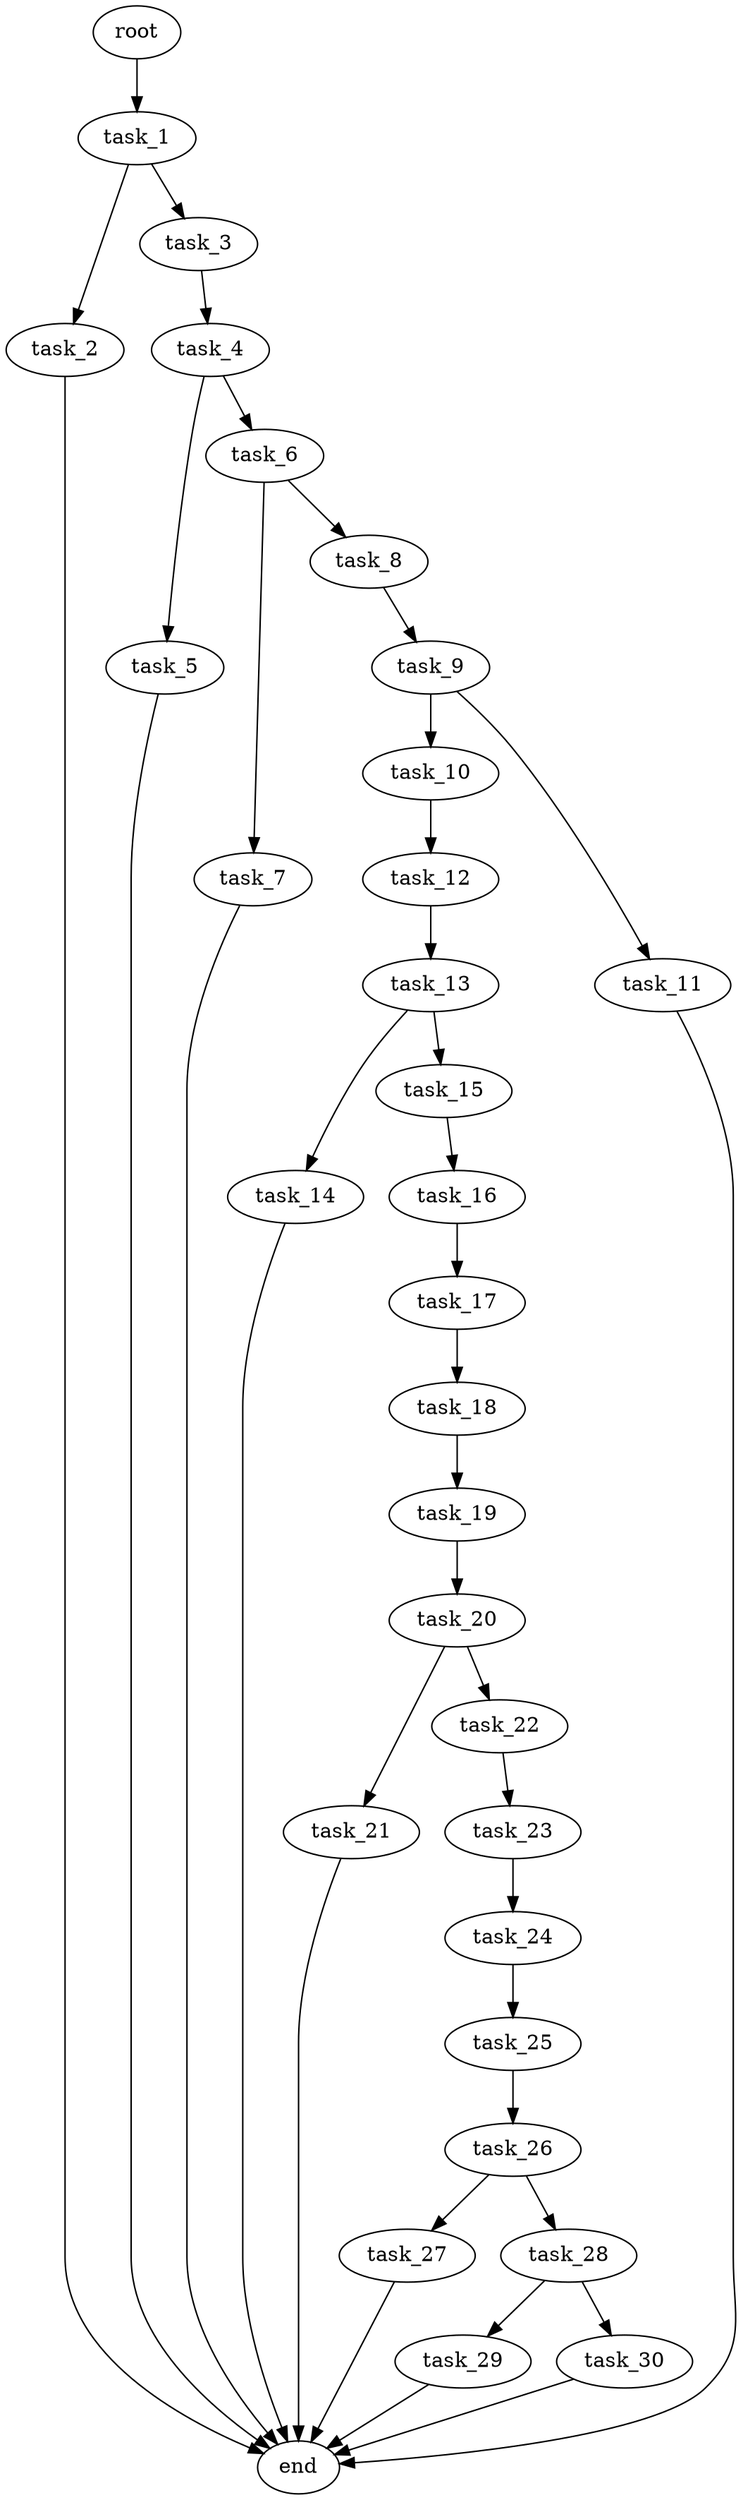 digraph G {
  root [size="0.000000e+00"];
  task_1 [size="2.113129e+09"];
  task_2 [size="1.373211e+09"];
  task_3 [size="2.555940e+09"];
  task_4 [size="3.281895e+09"];
  task_5 [size="7.829134e+07"];
  task_6 [size="7.470394e+09"];
  task_7 [size="1.757772e+09"];
  task_8 [size="3.802694e+09"];
  task_9 [size="7.037009e+09"];
  task_10 [size="5.003123e+09"];
  task_11 [size="8.333709e+09"];
  task_12 [size="8.062196e+09"];
  task_13 [size="7.216829e+08"];
  task_14 [size="8.617782e+09"];
  task_15 [size="4.239803e+08"];
  task_16 [size="1.883966e+08"];
  task_17 [size="9.211703e+09"];
  task_18 [size="8.621238e+09"];
  task_19 [size="5.758016e+09"];
  task_20 [size="5.734423e+09"];
  task_21 [size="7.095280e+09"];
  task_22 [size="4.177522e+09"];
  task_23 [size="1.152619e+09"];
  task_24 [size="2.095447e+08"];
  task_25 [size="3.248357e+09"];
  task_26 [size="8.013420e+09"];
  task_27 [size="6.181635e+09"];
  task_28 [size="8.320427e+09"];
  task_29 [size="9.197778e+09"];
  task_30 [size="8.822107e+08"];
  end [size="0.000000e+00"];

  root -> task_1 [size="1.000000e-12"];
  task_1 -> task_2 [size="1.373211e+08"];
  task_1 -> task_3 [size="2.555940e+08"];
  task_2 -> end [size="1.000000e-12"];
  task_3 -> task_4 [size="3.281895e+08"];
  task_4 -> task_5 [size="7.829134e+06"];
  task_4 -> task_6 [size="7.470394e+08"];
  task_5 -> end [size="1.000000e-12"];
  task_6 -> task_7 [size="1.757772e+08"];
  task_6 -> task_8 [size="3.802694e+08"];
  task_7 -> end [size="1.000000e-12"];
  task_8 -> task_9 [size="7.037009e+08"];
  task_9 -> task_10 [size="5.003123e+08"];
  task_9 -> task_11 [size="8.333709e+08"];
  task_10 -> task_12 [size="8.062196e+08"];
  task_11 -> end [size="1.000000e-12"];
  task_12 -> task_13 [size="7.216829e+07"];
  task_13 -> task_14 [size="8.617782e+08"];
  task_13 -> task_15 [size="4.239803e+07"];
  task_14 -> end [size="1.000000e-12"];
  task_15 -> task_16 [size="1.883966e+07"];
  task_16 -> task_17 [size="9.211703e+08"];
  task_17 -> task_18 [size="8.621238e+08"];
  task_18 -> task_19 [size="5.758016e+08"];
  task_19 -> task_20 [size="5.734423e+08"];
  task_20 -> task_21 [size="7.095280e+08"];
  task_20 -> task_22 [size="4.177522e+08"];
  task_21 -> end [size="1.000000e-12"];
  task_22 -> task_23 [size="1.152619e+08"];
  task_23 -> task_24 [size="2.095447e+07"];
  task_24 -> task_25 [size="3.248357e+08"];
  task_25 -> task_26 [size="8.013420e+08"];
  task_26 -> task_27 [size="6.181635e+08"];
  task_26 -> task_28 [size="8.320427e+08"];
  task_27 -> end [size="1.000000e-12"];
  task_28 -> task_29 [size="9.197778e+08"];
  task_28 -> task_30 [size="8.822107e+07"];
  task_29 -> end [size="1.000000e-12"];
  task_30 -> end [size="1.000000e-12"];
}
